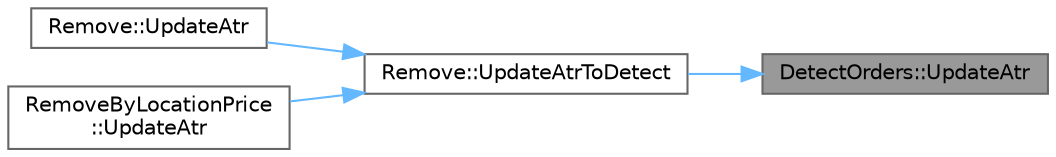 digraph "DetectOrders::UpdateAtr"
{
 // LATEX_PDF_SIZE
  bgcolor="transparent";
  edge [fontname=Helvetica,fontsize=10,labelfontname=Helvetica,labelfontsize=10];
  node [fontname=Helvetica,fontsize=10,shape=box,height=0.2,width=0.4];
  rankdir="RL";
  Node1 [id="Node000001",label="DetectOrders::UpdateAtr",height=0.2,width=0.4,color="gray40", fillcolor="grey60", style="filled", fontcolor="black",tooltip="Updates the symbol and magic number for the order."];
  Node1 -> Node2 [id="edge1_Node000001_Node000002",dir="back",color="steelblue1",style="solid",tooltip=" "];
  Node2 [id="Node000002",label="Remove::UpdateAtrToDetect",height=0.2,width=0.4,color="grey40", fillcolor="white", style="filled",URL="$class_remove.html#acba1e40f29c0b17b978b2a20dbee19c7",tooltip="Updates attributes for DetectOrders and DetectPositions objects."];
  Node2 -> Node3 [id="edge2_Node000002_Node000003",dir="back",color="steelblue1",style="solid",tooltip=" "];
  Node3 [id="Node000003",label="Remove::UpdateAtr",height=0.2,width=0.4,color="grey40", fillcolor="white", style="filled",URL="$class_remove.html#ac031056d9ae56b1ef75a9289e5ce9eed",tooltip="Updates attributes for the Remove class."];
  Node2 -> Node4 [id="edge3_Node000002_Node000004",dir="back",color="steelblue1",style="solid",tooltip=" "];
  Node4 [id="Node000004",label="RemoveByLocationPrice\l::UpdateAtr",height=0.2,width=0.4,color="grey40", fillcolor="white", style="filled",URL="$class_remove_by_location_price.html#a7174bc35b4ce3aacd102ec9e5b21beda",tooltip="Updates attributes for the RemoveByLocationPrice class."];
}
